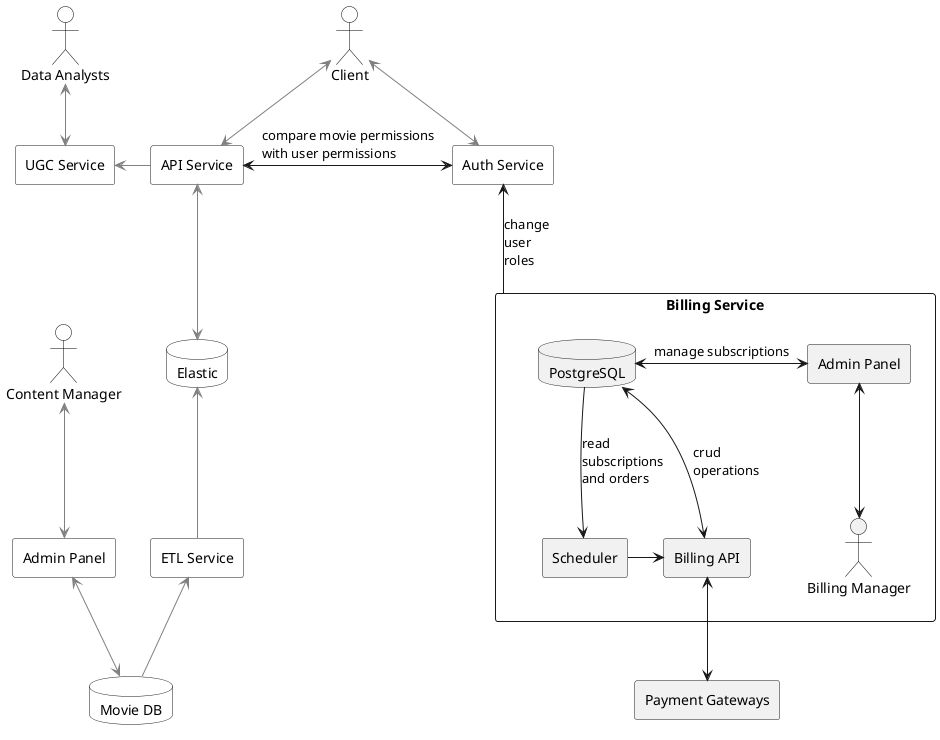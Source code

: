 @startuml

skinparam BackgroundColor white
skinparam componentStyle rectangle
skinparam actorBorderColor black
'skinparam linetype ortho

actor Client #White
actor "Content Manager" #White
actor "Data Analysts" #White
database "Movie DB" #White
database "Elastic" #White
component "ETL Service" #White
component "Admin Panel" #White
component "UGC Service" #White
component "Payment Gateways"
component "Billing Service" {
component "Billing API" as b_api
component "Scheduler" as b_scheduler
component "Admin Panel" as b_admin
database "PostgreSQL" as b_db
actor "Billing Manager" as b_manager
}

component "Auth Service" as auth #White
component "API Service" as api #White

[api]<-right->[auth] : compare movie permissions\lwith user permissions
[api]<-[#grey]->[Elastic]
[Elastic]<-[#grey]-[ETL Service]
[Movie DB]-[#grey]up->[ETL Service]
[Admin Panel]<-[#grey]->[Movie DB]
[Client]<-[#grey]->[api]
[Client]<-[#grey]->[auth]
[Content Manager]<-[#grey]->[Admin Panel]
'ugc
[api]-[#grey]left->[UGC Service]
[Data Analysts] <-[#grey]-> [UGC Service]
'billing
b_manager <-up-> b_admin
b_admin <-left-> b_db: manage subscriptions
b_db <-down-> b_api: crud\loperations
b_db -down-> b_scheduler : read\lsubscriptions\land orders
'main schema and billing
b_scheduler -> b_api
[auth] <-down- [Billing Service] : change\luser\lroles
[Payment Gateways] <-up-> b_api
@enduml

